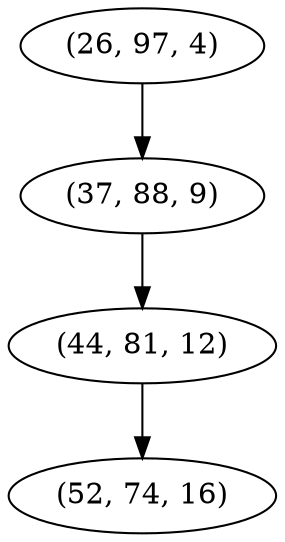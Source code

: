digraph tree {
    "(26, 97, 4)";
    "(37, 88, 9)";
    "(44, 81, 12)";
    "(52, 74, 16)";
    "(26, 97, 4)" -> "(37, 88, 9)";
    "(37, 88, 9)" -> "(44, 81, 12)";
    "(44, 81, 12)" -> "(52, 74, 16)";
}
